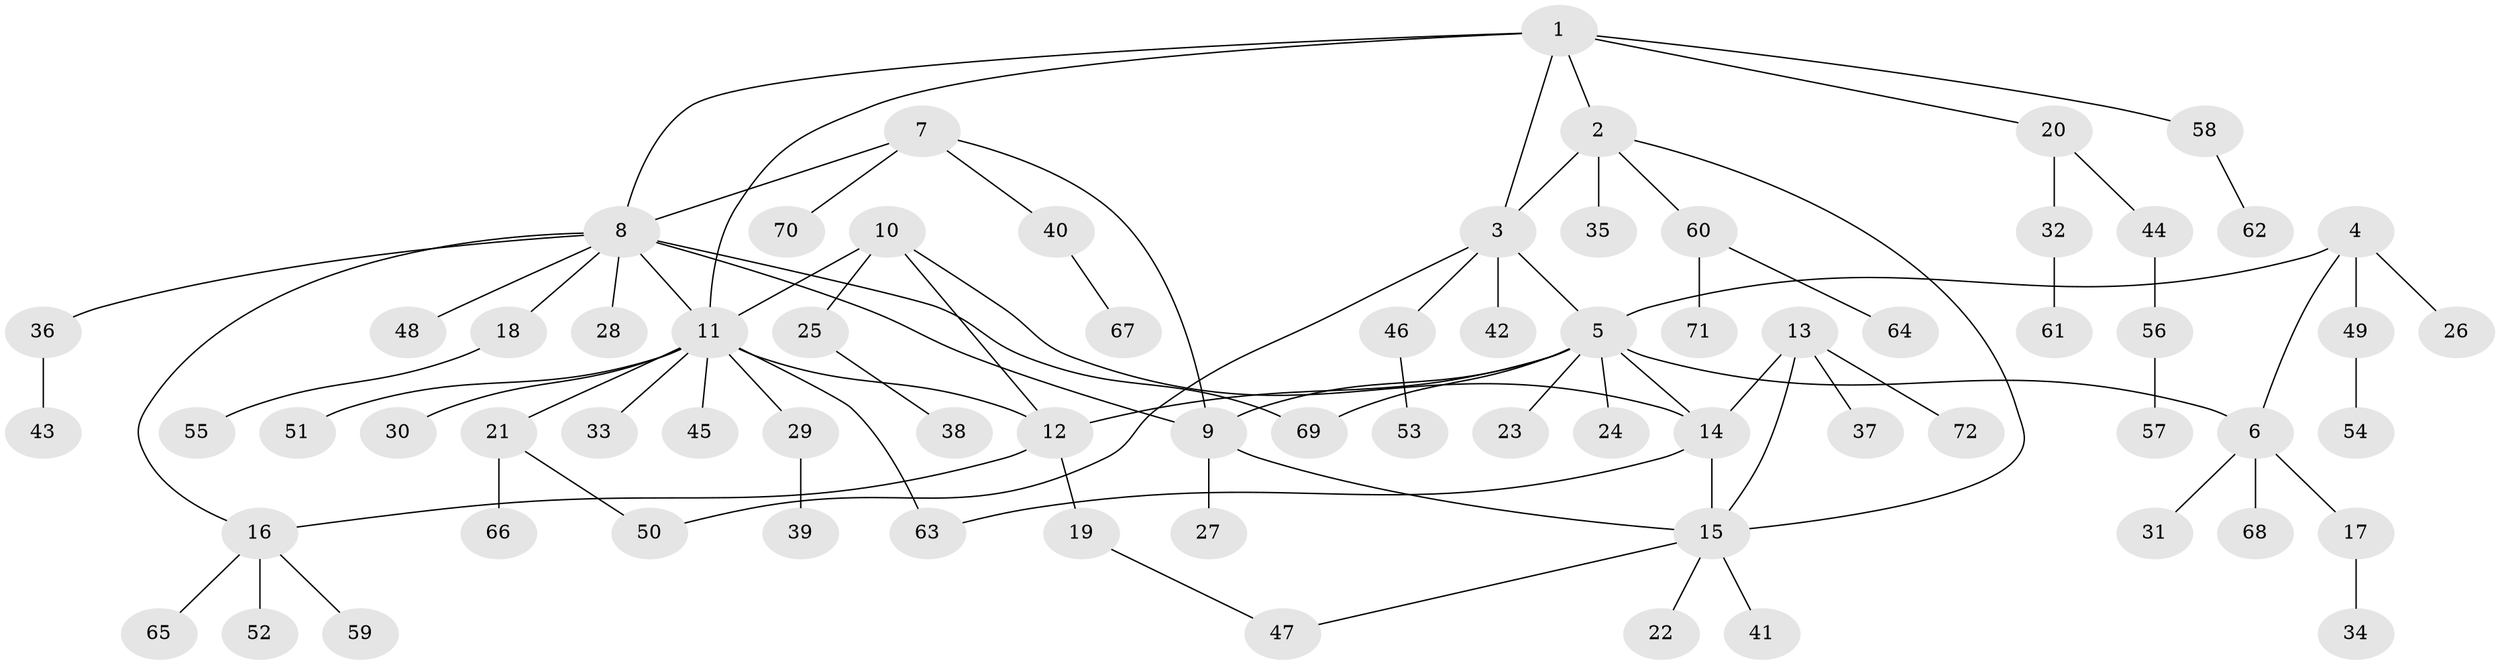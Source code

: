// coarse degree distribution, {4: 0.11764705882352941, 5: 0.058823529411764705, 6: 0.0392156862745098, 3: 0.0784313725490196, 8: 0.0196078431372549, 1: 0.47058823529411764, 2: 0.17647058823529413, 10: 0.0196078431372549, 9: 0.0196078431372549}
// Generated by graph-tools (version 1.1) at 2025/37/03/04/25 23:37:43]
// undirected, 72 vertices, 87 edges
graph export_dot {
  node [color=gray90,style=filled];
  1;
  2;
  3;
  4;
  5;
  6;
  7;
  8;
  9;
  10;
  11;
  12;
  13;
  14;
  15;
  16;
  17;
  18;
  19;
  20;
  21;
  22;
  23;
  24;
  25;
  26;
  27;
  28;
  29;
  30;
  31;
  32;
  33;
  34;
  35;
  36;
  37;
  38;
  39;
  40;
  41;
  42;
  43;
  44;
  45;
  46;
  47;
  48;
  49;
  50;
  51;
  52;
  53;
  54;
  55;
  56;
  57;
  58;
  59;
  60;
  61;
  62;
  63;
  64;
  65;
  66;
  67;
  68;
  69;
  70;
  71;
  72;
  1 -- 2;
  1 -- 3;
  1 -- 8;
  1 -- 11;
  1 -- 20;
  1 -- 58;
  2 -- 3;
  2 -- 15;
  2 -- 35;
  2 -- 60;
  3 -- 5;
  3 -- 42;
  3 -- 46;
  3 -- 50;
  4 -- 5;
  4 -- 6;
  4 -- 26;
  4 -- 49;
  5 -- 6;
  5 -- 9;
  5 -- 12;
  5 -- 14;
  5 -- 23;
  5 -- 24;
  5 -- 69;
  6 -- 17;
  6 -- 31;
  6 -- 68;
  7 -- 8;
  7 -- 9;
  7 -- 40;
  7 -- 70;
  8 -- 9;
  8 -- 11;
  8 -- 16;
  8 -- 18;
  8 -- 28;
  8 -- 36;
  8 -- 48;
  8 -- 69;
  9 -- 15;
  9 -- 27;
  10 -- 11;
  10 -- 12;
  10 -- 14;
  10 -- 25;
  11 -- 12;
  11 -- 21;
  11 -- 29;
  11 -- 30;
  11 -- 33;
  11 -- 45;
  11 -- 51;
  11 -- 63;
  12 -- 16;
  12 -- 19;
  13 -- 14;
  13 -- 15;
  13 -- 37;
  13 -- 72;
  14 -- 15;
  14 -- 63;
  15 -- 22;
  15 -- 41;
  15 -- 47;
  16 -- 52;
  16 -- 59;
  16 -- 65;
  17 -- 34;
  18 -- 55;
  19 -- 47;
  20 -- 32;
  20 -- 44;
  21 -- 50;
  21 -- 66;
  25 -- 38;
  29 -- 39;
  32 -- 61;
  36 -- 43;
  40 -- 67;
  44 -- 56;
  46 -- 53;
  49 -- 54;
  56 -- 57;
  58 -- 62;
  60 -- 64;
  60 -- 71;
}
